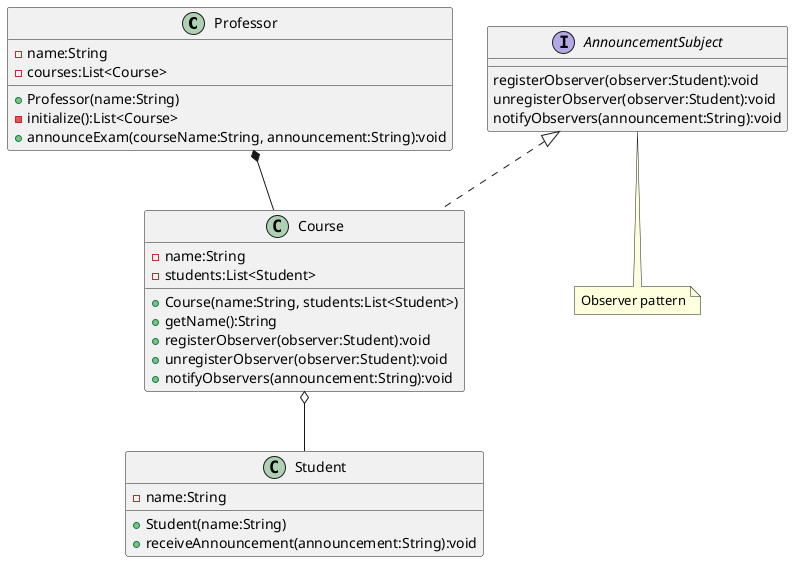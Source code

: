 @startuml

class Professor {
  - name:String
  - courses:List<Course>
  + Professor(name:String)
  - initialize():List<Course>
  + announceExam(courseName:String, announcement:String):void
}

interface AnnouncementSubject {
   registerObserver(observer:Student):void
   unregisterObserver(observer:Student):void
   notifyObservers(announcement:String):void
}
note bottom of AnnouncementSubject
    Observer pattern
end note

class Course implements AnnouncementSubject {
  - name:String
  - students:List<Student>
  + Course(name:String, students:List<Student>)
  + getName():String
  + registerObserver(observer:Student):void
  + unregisterObserver(observer:Student):void
  + notifyObservers(announcement:String):void
}

class Student {
  - name:String
  + Student(name:String)
  + receiveAnnouncement(announcement:String):void
}

Professor *-- Course
Course o-- Student

@enduml